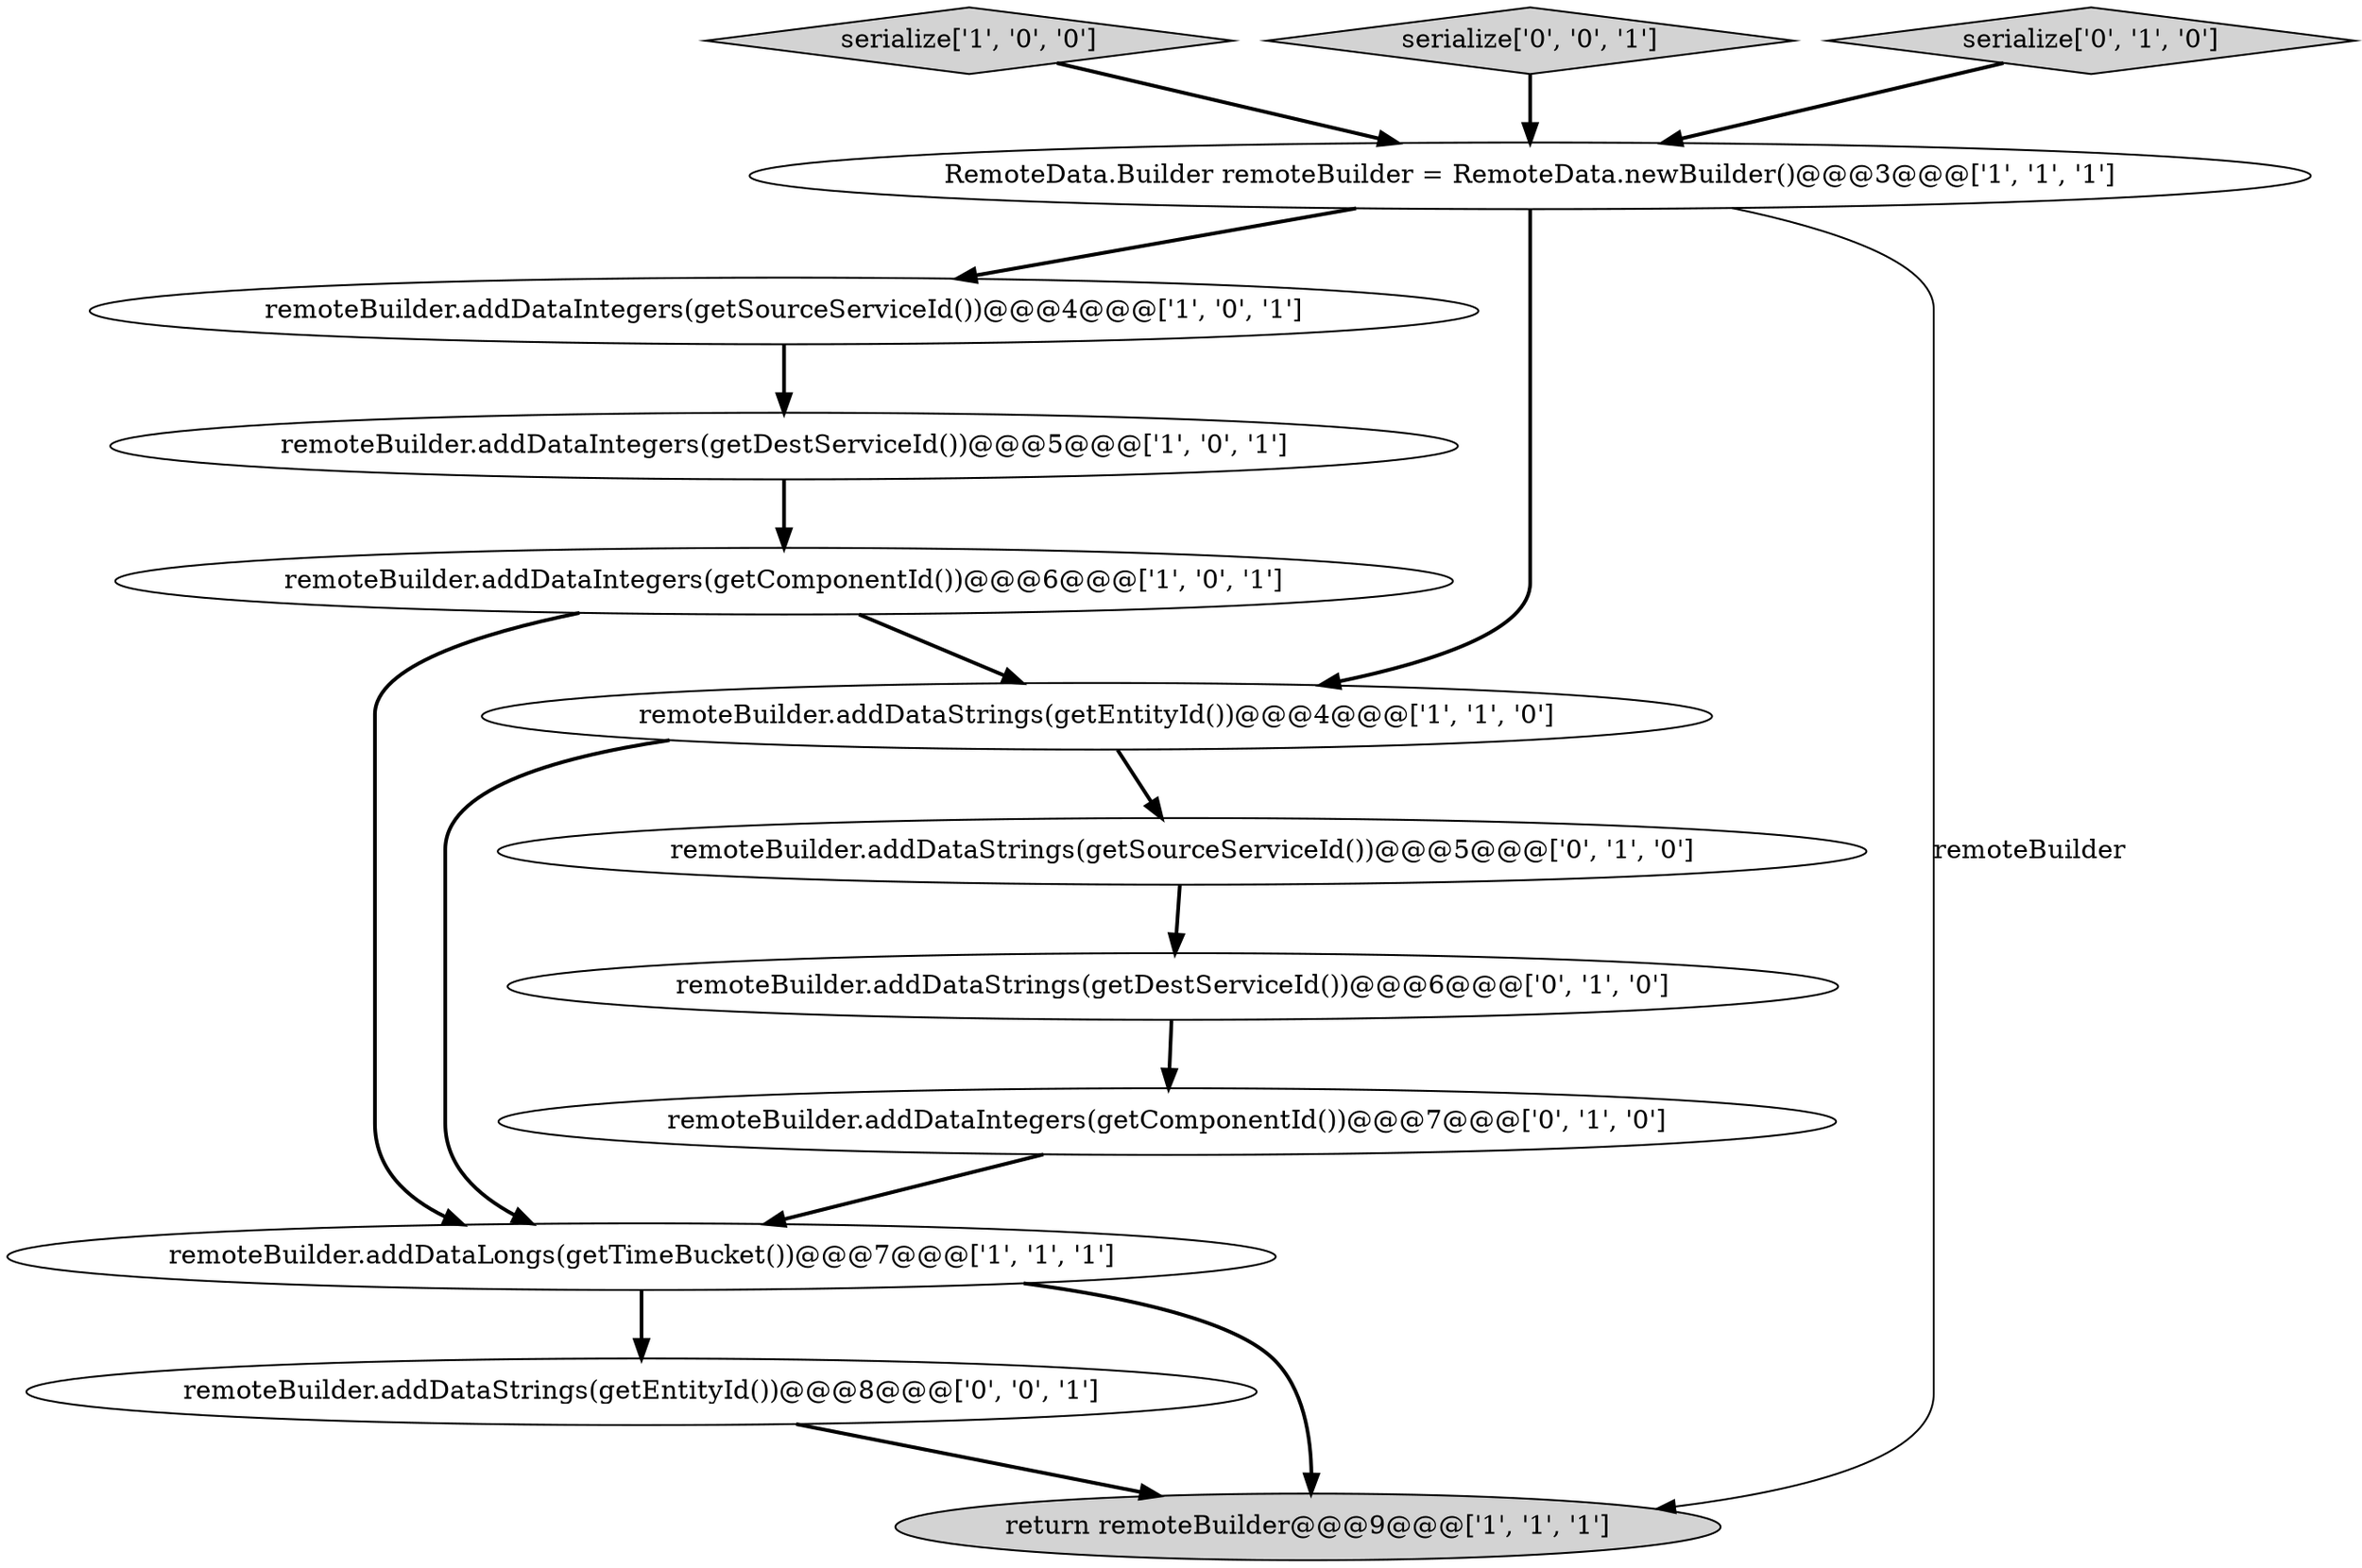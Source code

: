 digraph {
5 [style = filled, label = "remoteBuilder.addDataLongs(getTimeBucket())@@@7@@@['1', '1', '1']", fillcolor = white, shape = ellipse image = "AAA0AAABBB1BBB"];
6 [style = filled, label = "RemoteData.Builder remoteBuilder = RemoteData.newBuilder()@@@3@@@['1', '1', '1']", fillcolor = white, shape = ellipse image = "AAA0AAABBB1BBB"];
0 [style = filled, label = "remoteBuilder.addDataIntegers(getSourceServiceId())@@@4@@@['1', '0', '1']", fillcolor = white, shape = ellipse image = "AAA0AAABBB1BBB"];
4 [style = filled, label = "remoteBuilder.addDataStrings(getEntityId())@@@4@@@['1', '1', '0']", fillcolor = white, shape = ellipse image = "AAA0AAABBB1BBB"];
2 [style = filled, label = "serialize['1', '0', '0']", fillcolor = lightgray, shape = diamond image = "AAA0AAABBB1BBB"];
12 [style = filled, label = "remoteBuilder.addDataStrings(getEntityId())@@@8@@@['0', '0', '1']", fillcolor = white, shape = ellipse image = "AAA0AAABBB3BBB"];
9 [style = filled, label = "remoteBuilder.addDataStrings(getSourceServiceId())@@@5@@@['0', '1', '0']", fillcolor = white, shape = ellipse image = "AAA1AAABBB2BBB"];
3 [style = filled, label = "remoteBuilder.addDataIntegers(getComponentId())@@@6@@@['1', '0', '1']", fillcolor = white, shape = ellipse image = "AAA0AAABBB1BBB"];
7 [style = filled, label = "return remoteBuilder@@@9@@@['1', '1', '1']", fillcolor = lightgray, shape = ellipse image = "AAA0AAABBB1BBB"];
8 [style = filled, label = "remoteBuilder.addDataStrings(getDestServiceId())@@@6@@@['0', '1', '0']", fillcolor = white, shape = ellipse image = "AAA1AAABBB2BBB"];
13 [style = filled, label = "serialize['0', '0', '1']", fillcolor = lightgray, shape = diamond image = "AAA0AAABBB3BBB"];
11 [style = filled, label = "remoteBuilder.addDataIntegers(getComponentId())@@@7@@@['0', '1', '0']", fillcolor = white, shape = ellipse image = "AAA1AAABBB2BBB"];
1 [style = filled, label = "remoteBuilder.addDataIntegers(getDestServiceId())@@@5@@@['1', '0', '1']", fillcolor = white, shape = ellipse image = "AAA0AAABBB1BBB"];
10 [style = filled, label = "serialize['0', '1', '0']", fillcolor = lightgray, shape = diamond image = "AAA0AAABBB2BBB"];
2->6 [style = bold, label=""];
6->0 [style = bold, label=""];
4->5 [style = bold, label=""];
8->11 [style = bold, label=""];
5->12 [style = bold, label=""];
12->7 [style = bold, label=""];
13->6 [style = bold, label=""];
1->3 [style = bold, label=""];
9->8 [style = bold, label=""];
5->7 [style = bold, label=""];
6->4 [style = bold, label=""];
10->6 [style = bold, label=""];
4->9 [style = bold, label=""];
3->5 [style = bold, label=""];
6->7 [style = solid, label="remoteBuilder"];
3->4 [style = bold, label=""];
0->1 [style = bold, label=""];
11->5 [style = bold, label=""];
}
